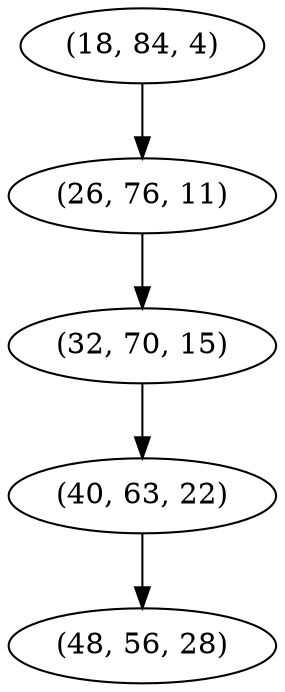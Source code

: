 digraph tree {
    "(18, 84, 4)";
    "(26, 76, 11)";
    "(32, 70, 15)";
    "(40, 63, 22)";
    "(48, 56, 28)";
    "(18, 84, 4)" -> "(26, 76, 11)";
    "(26, 76, 11)" -> "(32, 70, 15)";
    "(32, 70, 15)" -> "(40, 63, 22)";
    "(40, 63, 22)" -> "(48, 56, 28)";
}
